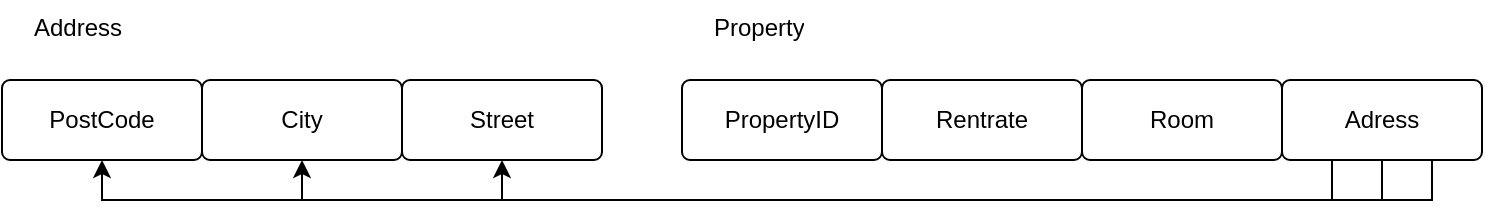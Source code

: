<mxfile version="21.6.1" type="github">
  <diagram name="Page-1" id="L_rsOe9JRDTlUnt0Wt8D">
    <mxGraphModel dx="1224" dy="816" grid="1" gridSize="10" guides="1" tooltips="1" connect="1" arrows="1" fold="1" page="1" pageScale="1" pageWidth="827" pageHeight="1169" math="0" shadow="0">
      <root>
        <mxCell id="0" />
        <mxCell id="1" parent="0" />
        <mxCell id="bV-5k0JxZGQO1CO2YntY-2" value="PostCode" style="rounded=1;arcSize=10;whiteSpace=wrap;html=1;align=center;" vertex="1" parent="1">
          <mxGeometry x="50" y="160" width="100" height="40" as="geometry" />
        </mxCell>
        <mxCell id="bV-5k0JxZGQO1CO2YntY-3" value="City" style="rounded=1;arcSize=10;whiteSpace=wrap;html=1;align=center;" vertex="1" parent="1">
          <mxGeometry x="150" y="160" width="100" height="40" as="geometry" />
        </mxCell>
        <mxCell id="bV-5k0JxZGQO1CO2YntY-4" value="Street" style="rounded=1;arcSize=10;whiteSpace=wrap;html=1;align=center;" vertex="1" parent="1">
          <mxGeometry x="250" y="160" width="100" height="40" as="geometry" />
        </mxCell>
        <mxCell id="bV-5k0JxZGQO1CO2YntY-5" value="Address" style="text;strokeColor=none;fillColor=none;spacingLeft=4;spacingRight=4;overflow=hidden;rotatable=0;points=[[0,0.5],[1,0.5]];portConstraint=eastwest;fontSize=12;whiteSpace=wrap;html=1;" vertex="1" parent="1">
          <mxGeometry x="60" y="120" width="70" height="30" as="geometry" />
        </mxCell>
        <mxCell id="bV-5k0JxZGQO1CO2YntY-6" value="PropertyID" style="rounded=1;arcSize=10;whiteSpace=wrap;html=1;align=center;" vertex="1" parent="1">
          <mxGeometry x="390" y="160" width="100" height="40" as="geometry" />
        </mxCell>
        <mxCell id="bV-5k0JxZGQO1CO2YntY-7" value="Rentrate" style="rounded=1;arcSize=10;whiteSpace=wrap;html=1;align=center;" vertex="1" parent="1">
          <mxGeometry x="490" y="160" width="100" height="40" as="geometry" />
        </mxCell>
        <mxCell id="bV-5k0JxZGQO1CO2YntY-8" value="Room" style="rounded=1;arcSize=10;whiteSpace=wrap;html=1;align=center;" vertex="1" parent="1">
          <mxGeometry x="590" y="160" width="100" height="40" as="geometry" />
        </mxCell>
        <mxCell id="bV-5k0JxZGQO1CO2YntY-9" value="Property" style="text;strokeColor=none;fillColor=none;spacingLeft=4;spacingRight=4;overflow=hidden;rotatable=0;points=[[0,0.5],[1,0.5]];portConstraint=eastwest;fontSize=12;whiteSpace=wrap;html=1;" vertex="1" parent="1">
          <mxGeometry x="400" y="120" width="70" height="30" as="geometry" />
        </mxCell>
        <mxCell id="bV-5k0JxZGQO1CO2YntY-11" style="edgeStyle=orthogonalEdgeStyle;rounded=0;orthogonalLoop=1;jettySize=auto;html=1;exitX=0.5;exitY=1;exitDx=0;exitDy=0;entryX=0.5;entryY=1;entryDx=0;entryDy=0;" edge="1" parent="1" source="bV-5k0JxZGQO1CO2YntY-10" target="bV-5k0JxZGQO1CO2YntY-2">
          <mxGeometry relative="1" as="geometry" />
        </mxCell>
        <mxCell id="bV-5k0JxZGQO1CO2YntY-12" style="edgeStyle=orthogonalEdgeStyle;rounded=0;orthogonalLoop=1;jettySize=auto;html=1;exitX=0.75;exitY=1;exitDx=0;exitDy=0;entryX=0.5;entryY=1;entryDx=0;entryDy=0;" edge="1" parent="1" source="bV-5k0JxZGQO1CO2YntY-10" target="bV-5k0JxZGQO1CO2YntY-3">
          <mxGeometry relative="1" as="geometry" />
        </mxCell>
        <mxCell id="bV-5k0JxZGQO1CO2YntY-13" style="edgeStyle=orthogonalEdgeStyle;rounded=0;orthogonalLoop=1;jettySize=auto;html=1;exitX=0.25;exitY=1;exitDx=0;exitDy=0;entryX=0.5;entryY=1;entryDx=0;entryDy=0;" edge="1" parent="1" source="bV-5k0JxZGQO1CO2YntY-10" target="bV-5k0JxZGQO1CO2YntY-4">
          <mxGeometry relative="1" as="geometry" />
        </mxCell>
        <mxCell id="bV-5k0JxZGQO1CO2YntY-10" value="Adress" style="rounded=1;arcSize=10;whiteSpace=wrap;html=1;align=center;" vertex="1" parent="1">
          <mxGeometry x="690" y="160" width="100" height="40" as="geometry" />
        </mxCell>
      </root>
    </mxGraphModel>
  </diagram>
</mxfile>
